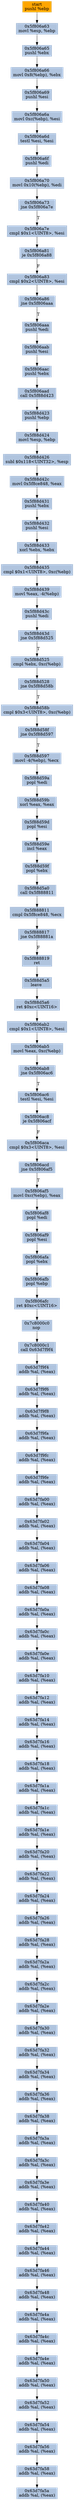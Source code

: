 digraph G {
node[shape=rectangle,style=filled,fillcolor=lightsteelblue,color=lightsteelblue]
bgcolor="transparent"
a0x5f806a61pushl_ebp[label="start\npushl %ebp",color="lightgrey",fillcolor="orange"];
a0x5f806a63movl_esp_ebp[label="0x5f806a63\nmovl %esp, %ebp"];
a0x5f806a65pushl_ebx[label="0x5f806a65\npushl %ebx"];
a0x5f806a66movl_0x8ebp__ebx[label="0x5f806a66\nmovl 0x8(%ebp), %ebx"];
a0x5f806a69pushl_esi[label="0x5f806a69\npushl %esi"];
a0x5f806a6amovl_0xcebp__esi[label="0x5f806a6a\nmovl 0xc(%ebp), %esi"];
a0x5f806a6dtestl_esi_esi[label="0x5f806a6d\ntestl %esi, %esi"];
a0x5f806a6fpushl_edi[label="0x5f806a6f\npushl %edi"];
a0x5f806a70movl_0x10ebp__edi[label="0x5f806a70\nmovl 0x10(%ebp), %edi"];
a0x5f806a73jne_0x5f806a7e[label="0x5f806a73\njne 0x5f806a7e"];
a0x5f806a7ecmpl_0x1UINT8_esi[label="0x5f806a7e\ncmpl $0x1<UINT8>, %esi"];
a0x5f806a81je_0x5f806a88[label="0x5f806a81\nje 0x5f806a88"];
a0x5f806a83cmpl_0x2UINT8_esi[label="0x5f806a83\ncmpl $0x2<UINT8>, %esi"];
a0x5f806a86jne_0x5f806aaa[label="0x5f806a86\njne 0x5f806aaa"];
a0x5f806aaapushl_edi[label="0x5f806aaa\npushl %edi"];
a0x5f806aabpushl_esi[label="0x5f806aab\npushl %esi"];
a0x5f806aacpushl_ebx[label="0x5f806aac\npushl %ebx"];
a0x5f806aadcall_0x5f88d423[label="0x5f806aad\ncall 0x5f88d423"];
a0x5f88d423pushl_ebp[label="0x5f88d423\npushl %ebp"];
a0x5f88d424movl_esp_ebp[label="0x5f88d424\nmovl %esp, %ebp"];
a0x5f88d426subl_0x118UINT32_esp[label="0x5f88d426\nsubl $0x118<UINT32>, %esp"];
a0x5f88d42cmovl_0x5f8ce848_eax[label="0x5f88d42c\nmovl 0x5f8ce848, %eax"];
a0x5f88d431pushl_ebx[label="0x5f88d431\npushl %ebx"];
a0x5f88d432pushl_esi[label="0x5f88d432\npushl %esi"];
a0x5f88d433xorl_ebx_ebx[label="0x5f88d433\nxorl %ebx, %ebx"];
a0x5f88d435cmpl_0x1UINT8_0xcebp_[label="0x5f88d435\ncmpl $0x1<UINT8>, 0xc(%ebp)"];
a0x5f88d439movl_eax__4ebp_[label="0x5f88d439\nmovl %eax, -4(%ebp)"];
a0x5f88d43cpushl_edi[label="0x5f88d43c\npushl %edi"];
a0x5f88d43djne_0x5f88d525[label="0x5f88d43d\njne 0x5f88d525"];
a0x5f88d525cmpl_ebx_0xcebp_[label="0x5f88d525\ncmpl %ebx, 0xc(%ebp)"];
a0x5f88d528jne_0x5f88d58b[label="0x5f88d528\njne 0x5f88d58b"];
a0x5f88d58bcmpl_0x3UINT8_0xcebp_[label="0x5f88d58b\ncmpl $0x3<UINT8>, 0xc(%ebp)"];
a0x5f88d58fjne_0x5f88d597[label="0x5f88d58f\njne 0x5f88d597"];
a0x5f88d597movl__4ebp__ecx[label="0x5f88d597\nmovl -4(%ebp), %ecx"];
a0x5f88d59apopl_edi[label="0x5f88d59a\npopl %edi"];
a0x5f88d59bxorl_eax_eax[label="0x5f88d59b\nxorl %eax, %eax"];
a0x5f88d59dpopl_esi[label="0x5f88d59d\npopl %esi"];
a0x5f88d59eincl_eax[label="0x5f88d59e\nincl %eax"];
a0x5f88d59fpopl_ebx[label="0x5f88d59f\npopl %ebx"];
a0x5f88d5a0call_0x5f888811[label="0x5f88d5a0\ncall 0x5f888811"];
a0x5f888811cmpl_0x5f8ce848_ecx[label="0x5f888811\ncmpl 0x5f8ce848, %ecx"];
a0x5f888817jne_0x5f88881a[label="0x5f888817\njne 0x5f88881a"];
a0x5f888819ret[label="0x5f888819\nret"];
a0x5f88d5a5leave_[label="0x5f88d5a5\nleave "];
a0x5f88d5a6ret_0xcUINT16[label="0x5f88d5a6\nret $0xc<UINT16>"];
a0x5f806ab2cmpl_0x1UINT8_esi[label="0x5f806ab2\ncmpl $0x1<UINT8>, %esi"];
a0x5f806ab5movl_eax_0xcebp_[label="0x5f806ab5\nmovl %eax, 0xc(%ebp)"];
a0x5f806ab8jne_0x5f806ac6[label="0x5f806ab8\njne 0x5f806ac6"];
a0x5f806ac6testl_esi_esi[label="0x5f806ac6\ntestl %esi, %esi"];
a0x5f806ac8je_0x5f806acf[label="0x5f806ac8\nje 0x5f806acf"];
a0x5f806acacmpl_0x3UINT8_esi[label="0x5f806aca\ncmpl $0x3<UINT8>, %esi"];
a0x5f806acdjne_0x5f806af5[label="0x5f806acd\njne 0x5f806af5"];
a0x5f806af5movl_0xcebp__eax[label="0x5f806af5\nmovl 0xc(%ebp), %eax"];
a0x5f806af8popl_edi[label="0x5f806af8\npopl %edi"];
a0x5f806af9popl_esi[label="0x5f806af9\npopl %esi"];
a0x5f806afapopl_ebx[label="0x5f806afa\npopl %ebx"];
a0x5f806afbpopl_ebp[label="0x5f806afb\npopl %ebp"];
a0x5f806afcret_0xcUINT16[label="0x5f806afc\nret $0xc<UINT16>"];
a0x7c8000c0nop_[label="0x7c8000c0\nnop "];
a0x7c8000c1call_0x63d7f9f4[label="0x7c8000c1\ncall 0x63d7f9f4"];
a0x63d7f9f4addb_al_eax_[label="0x63d7f9f4\naddb %al, (%eax)"];
a0x63d7f9f6addb_al_eax_[label="0x63d7f9f6\naddb %al, (%eax)"];
a0x63d7f9f8addb_al_eax_[label="0x63d7f9f8\naddb %al, (%eax)"];
a0x63d7f9faaddb_al_eax_[label="0x63d7f9fa\naddb %al, (%eax)"];
a0x63d7f9fcaddb_al_eax_[label="0x63d7f9fc\naddb %al, (%eax)"];
a0x63d7f9feaddb_al_eax_[label="0x63d7f9fe\naddb %al, (%eax)"];
a0x63d7fa00addb_al_eax_[label="0x63d7fa00\naddb %al, (%eax)"];
a0x63d7fa02addb_al_eax_[label="0x63d7fa02\naddb %al, (%eax)"];
a0x63d7fa04addb_al_eax_[label="0x63d7fa04\naddb %al, (%eax)"];
a0x63d7fa06addb_al_eax_[label="0x63d7fa06\naddb %al, (%eax)"];
a0x63d7fa08addb_al_eax_[label="0x63d7fa08\naddb %al, (%eax)"];
a0x63d7fa0aaddb_al_eax_[label="0x63d7fa0a\naddb %al, (%eax)"];
a0x63d7fa0caddb_al_eax_[label="0x63d7fa0c\naddb %al, (%eax)"];
a0x63d7fa0eaddb_al_eax_[label="0x63d7fa0e\naddb %al, (%eax)"];
a0x63d7fa10addb_al_eax_[label="0x63d7fa10\naddb %al, (%eax)"];
a0x63d7fa12addb_al_eax_[label="0x63d7fa12\naddb %al, (%eax)"];
a0x63d7fa14addb_al_eax_[label="0x63d7fa14\naddb %al, (%eax)"];
a0x63d7fa16addb_al_eax_[label="0x63d7fa16\naddb %al, (%eax)"];
a0x63d7fa18addb_al_eax_[label="0x63d7fa18\naddb %al, (%eax)"];
a0x63d7fa1aaddb_al_eax_[label="0x63d7fa1a\naddb %al, (%eax)"];
a0x63d7fa1caddb_al_eax_[label="0x63d7fa1c\naddb %al, (%eax)"];
a0x63d7fa1eaddb_al_eax_[label="0x63d7fa1e\naddb %al, (%eax)"];
a0x63d7fa20addb_al_eax_[label="0x63d7fa20\naddb %al, (%eax)"];
a0x63d7fa22addb_al_eax_[label="0x63d7fa22\naddb %al, (%eax)"];
a0x63d7fa24addb_al_eax_[label="0x63d7fa24\naddb %al, (%eax)"];
a0x63d7fa26addb_al_eax_[label="0x63d7fa26\naddb %al, (%eax)"];
a0x63d7fa28addb_al_eax_[label="0x63d7fa28\naddb %al, (%eax)"];
a0x63d7fa2aaddb_al_eax_[label="0x63d7fa2a\naddb %al, (%eax)"];
a0x63d7fa2caddb_al_eax_[label="0x63d7fa2c\naddb %al, (%eax)"];
a0x63d7fa2eaddb_al_eax_[label="0x63d7fa2e\naddb %al, (%eax)"];
a0x63d7fa30addb_al_eax_[label="0x63d7fa30\naddb %al, (%eax)"];
a0x63d7fa32addb_al_eax_[label="0x63d7fa32\naddb %al, (%eax)"];
a0x63d7fa34addb_al_eax_[label="0x63d7fa34\naddb %al, (%eax)"];
a0x63d7fa36addb_al_eax_[label="0x63d7fa36\naddb %al, (%eax)"];
a0x63d7fa38addb_al_eax_[label="0x63d7fa38\naddb %al, (%eax)"];
a0x63d7fa3aaddb_al_eax_[label="0x63d7fa3a\naddb %al, (%eax)"];
a0x63d7fa3caddb_al_eax_[label="0x63d7fa3c\naddb %al, (%eax)"];
a0x63d7fa3eaddb_al_eax_[label="0x63d7fa3e\naddb %al, (%eax)"];
a0x63d7fa40addb_al_eax_[label="0x63d7fa40\naddb %al, (%eax)"];
a0x63d7fa42addb_al_eax_[label="0x63d7fa42\naddb %al, (%eax)"];
a0x63d7fa44addb_al_eax_[label="0x63d7fa44\naddb %al, (%eax)"];
a0x63d7fa46addb_al_eax_[label="0x63d7fa46\naddb %al, (%eax)"];
a0x63d7fa48addb_al_eax_[label="0x63d7fa48\naddb %al, (%eax)"];
a0x63d7fa4aaddb_al_eax_[label="0x63d7fa4a\naddb %al, (%eax)"];
a0x63d7fa4caddb_al_eax_[label="0x63d7fa4c\naddb %al, (%eax)"];
a0x63d7fa4eaddb_al_eax_[label="0x63d7fa4e\naddb %al, (%eax)"];
a0x63d7fa50addb_al_eax_[label="0x63d7fa50\naddb %al, (%eax)"];
a0x63d7fa52addb_al_eax_[label="0x63d7fa52\naddb %al, (%eax)"];
a0x63d7fa54addb_al_eax_[label="0x63d7fa54\naddb %al, (%eax)"];
a0x63d7fa56addb_al_eax_[label="0x63d7fa56\naddb %al, (%eax)"];
a0x63d7fa58addb_al_eax_[label="0x63d7fa58\naddb %al, (%eax)"];
a0x63d7fa5aaddb_al_eax_[label="0x63d7fa5a\naddb %al, (%eax)"];
a0x5f806a61pushl_ebp -> a0x5f806a63movl_esp_ebp [color="#000000"];
a0x5f806a63movl_esp_ebp -> a0x5f806a65pushl_ebx [color="#000000"];
a0x5f806a65pushl_ebx -> a0x5f806a66movl_0x8ebp__ebx [color="#000000"];
a0x5f806a66movl_0x8ebp__ebx -> a0x5f806a69pushl_esi [color="#000000"];
a0x5f806a69pushl_esi -> a0x5f806a6amovl_0xcebp__esi [color="#000000"];
a0x5f806a6amovl_0xcebp__esi -> a0x5f806a6dtestl_esi_esi [color="#000000"];
a0x5f806a6dtestl_esi_esi -> a0x5f806a6fpushl_edi [color="#000000"];
a0x5f806a6fpushl_edi -> a0x5f806a70movl_0x10ebp__edi [color="#000000"];
a0x5f806a70movl_0x10ebp__edi -> a0x5f806a73jne_0x5f806a7e [color="#000000"];
a0x5f806a73jne_0x5f806a7e -> a0x5f806a7ecmpl_0x1UINT8_esi [color="#000000",label="T"];
a0x5f806a7ecmpl_0x1UINT8_esi -> a0x5f806a81je_0x5f806a88 [color="#000000"];
a0x5f806a81je_0x5f806a88 -> a0x5f806a83cmpl_0x2UINT8_esi [color="#000000",label="F"];
a0x5f806a83cmpl_0x2UINT8_esi -> a0x5f806a86jne_0x5f806aaa [color="#000000"];
a0x5f806a86jne_0x5f806aaa -> a0x5f806aaapushl_edi [color="#000000",label="T"];
a0x5f806aaapushl_edi -> a0x5f806aabpushl_esi [color="#000000"];
a0x5f806aabpushl_esi -> a0x5f806aacpushl_ebx [color="#000000"];
a0x5f806aacpushl_ebx -> a0x5f806aadcall_0x5f88d423 [color="#000000"];
a0x5f806aadcall_0x5f88d423 -> a0x5f88d423pushl_ebp [color="#000000"];
a0x5f88d423pushl_ebp -> a0x5f88d424movl_esp_ebp [color="#000000"];
a0x5f88d424movl_esp_ebp -> a0x5f88d426subl_0x118UINT32_esp [color="#000000"];
a0x5f88d426subl_0x118UINT32_esp -> a0x5f88d42cmovl_0x5f8ce848_eax [color="#000000"];
a0x5f88d42cmovl_0x5f8ce848_eax -> a0x5f88d431pushl_ebx [color="#000000"];
a0x5f88d431pushl_ebx -> a0x5f88d432pushl_esi [color="#000000"];
a0x5f88d432pushl_esi -> a0x5f88d433xorl_ebx_ebx [color="#000000"];
a0x5f88d433xorl_ebx_ebx -> a0x5f88d435cmpl_0x1UINT8_0xcebp_ [color="#000000"];
a0x5f88d435cmpl_0x1UINT8_0xcebp_ -> a0x5f88d439movl_eax__4ebp_ [color="#000000"];
a0x5f88d439movl_eax__4ebp_ -> a0x5f88d43cpushl_edi [color="#000000"];
a0x5f88d43cpushl_edi -> a0x5f88d43djne_0x5f88d525 [color="#000000"];
a0x5f88d43djne_0x5f88d525 -> a0x5f88d525cmpl_ebx_0xcebp_ [color="#000000",label="T"];
a0x5f88d525cmpl_ebx_0xcebp_ -> a0x5f88d528jne_0x5f88d58b [color="#000000"];
a0x5f88d528jne_0x5f88d58b -> a0x5f88d58bcmpl_0x3UINT8_0xcebp_ [color="#000000",label="T"];
a0x5f88d58bcmpl_0x3UINT8_0xcebp_ -> a0x5f88d58fjne_0x5f88d597 [color="#000000"];
a0x5f88d58fjne_0x5f88d597 -> a0x5f88d597movl__4ebp__ecx [color="#000000",label="T"];
a0x5f88d597movl__4ebp__ecx -> a0x5f88d59apopl_edi [color="#000000"];
a0x5f88d59apopl_edi -> a0x5f88d59bxorl_eax_eax [color="#000000"];
a0x5f88d59bxorl_eax_eax -> a0x5f88d59dpopl_esi [color="#000000"];
a0x5f88d59dpopl_esi -> a0x5f88d59eincl_eax [color="#000000"];
a0x5f88d59eincl_eax -> a0x5f88d59fpopl_ebx [color="#000000"];
a0x5f88d59fpopl_ebx -> a0x5f88d5a0call_0x5f888811 [color="#000000"];
a0x5f88d5a0call_0x5f888811 -> a0x5f888811cmpl_0x5f8ce848_ecx [color="#000000"];
a0x5f888811cmpl_0x5f8ce848_ecx -> a0x5f888817jne_0x5f88881a [color="#000000"];
a0x5f888817jne_0x5f88881a -> a0x5f888819ret [color="#000000",label="F"];
a0x5f888819ret -> a0x5f88d5a5leave_ [color="#000000"];
a0x5f88d5a5leave_ -> a0x5f88d5a6ret_0xcUINT16 [color="#000000"];
a0x5f88d5a6ret_0xcUINT16 -> a0x5f806ab2cmpl_0x1UINT8_esi [color="#000000"];
a0x5f806ab2cmpl_0x1UINT8_esi -> a0x5f806ab5movl_eax_0xcebp_ [color="#000000"];
a0x5f806ab5movl_eax_0xcebp_ -> a0x5f806ab8jne_0x5f806ac6 [color="#000000"];
a0x5f806ab8jne_0x5f806ac6 -> a0x5f806ac6testl_esi_esi [color="#000000",label="T"];
a0x5f806ac6testl_esi_esi -> a0x5f806ac8je_0x5f806acf [color="#000000"];
a0x5f806ac8je_0x5f806acf -> a0x5f806acacmpl_0x3UINT8_esi [color="#000000",label="F"];
a0x5f806acacmpl_0x3UINT8_esi -> a0x5f806acdjne_0x5f806af5 [color="#000000"];
a0x5f806acdjne_0x5f806af5 -> a0x5f806af5movl_0xcebp__eax [color="#000000",label="T"];
a0x5f806af5movl_0xcebp__eax -> a0x5f806af8popl_edi [color="#000000"];
a0x5f806af8popl_edi -> a0x5f806af9popl_esi [color="#000000"];
a0x5f806af9popl_esi -> a0x5f806afapopl_ebx [color="#000000"];
a0x5f806afapopl_ebx -> a0x5f806afbpopl_ebp [color="#000000"];
a0x5f806afbpopl_ebp -> a0x5f806afcret_0xcUINT16 [color="#000000"];
a0x5f806afcret_0xcUINT16 -> a0x7c8000c0nop_ [color="#000000"];
a0x7c8000c0nop_ -> a0x7c8000c1call_0x63d7f9f4 [color="#000000"];
a0x7c8000c1call_0x63d7f9f4 -> a0x63d7f9f4addb_al_eax_ [color="#000000"];
a0x63d7f9f4addb_al_eax_ -> a0x63d7f9f6addb_al_eax_ [color="#000000"];
a0x63d7f9f6addb_al_eax_ -> a0x63d7f9f8addb_al_eax_ [color="#000000"];
a0x63d7f9f8addb_al_eax_ -> a0x63d7f9faaddb_al_eax_ [color="#000000"];
a0x63d7f9faaddb_al_eax_ -> a0x63d7f9fcaddb_al_eax_ [color="#000000"];
a0x63d7f9fcaddb_al_eax_ -> a0x63d7f9feaddb_al_eax_ [color="#000000"];
a0x63d7f9feaddb_al_eax_ -> a0x63d7fa00addb_al_eax_ [color="#000000"];
a0x63d7fa00addb_al_eax_ -> a0x63d7fa02addb_al_eax_ [color="#000000"];
a0x63d7fa02addb_al_eax_ -> a0x63d7fa04addb_al_eax_ [color="#000000"];
a0x63d7fa04addb_al_eax_ -> a0x63d7fa06addb_al_eax_ [color="#000000"];
a0x63d7fa06addb_al_eax_ -> a0x63d7fa08addb_al_eax_ [color="#000000"];
a0x63d7fa08addb_al_eax_ -> a0x63d7fa0aaddb_al_eax_ [color="#000000"];
a0x63d7fa0aaddb_al_eax_ -> a0x63d7fa0caddb_al_eax_ [color="#000000"];
a0x63d7fa0caddb_al_eax_ -> a0x63d7fa0eaddb_al_eax_ [color="#000000"];
a0x63d7fa0eaddb_al_eax_ -> a0x63d7fa10addb_al_eax_ [color="#000000"];
a0x63d7fa10addb_al_eax_ -> a0x63d7fa12addb_al_eax_ [color="#000000"];
a0x63d7fa12addb_al_eax_ -> a0x63d7fa14addb_al_eax_ [color="#000000"];
a0x63d7fa14addb_al_eax_ -> a0x63d7fa16addb_al_eax_ [color="#000000"];
a0x63d7fa16addb_al_eax_ -> a0x63d7fa18addb_al_eax_ [color="#000000"];
a0x63d7fa18addb_al_eax_ -> a0x63d7fa1aaddb_al_eax_ [color="#000000"];
a0x63d7fa1aaddb_al_eax_ -> a0x63d7fa1caddb_al_eax_ [color="#000000"];
a0x63d7fa1caddb_al_eax_ -> a0x63d7fa1eaddb_al_eax_ [color="#000000"];
a0x63d7fa1eaddb_al_eax_ -> a0x63d7fa20addb_al_eax_ [color="#000000"];
a0x63d7fa20addb_al_eax_ -> a0x63d7fa22addb_al_eax_ [color="#000000"];
a0x63d7fa22addb_al_eax_ -> a0x63d7fa24addb_al_eax_ [color="#000000"];
a0x63d7fa24addb_al_eax_ -> a0x63d7fa26addb_al_eax_ [color="#000000"];
a0x63d7fa26addb_al_eax_ -> a0x63d7fa28addb_al_eax_ [color="#000000"];
a0x63d7fa28addb_al_eax_ -> a0x63d7fa2aaddb_al_eax_ [color="#000000"];
a0x63d7fa2aaddb_al_eax_ -> a0x63d7fa2caddb_al_eax_ [color="#000000"];
a0x63d7fa2caddb_al_eax_ -> a0x63d7fa2eaddb_al_eax_ [color="#000000"];
a0x63d7fa2eaddb_al_eax_ -> a0x63d7fa30addb_al_eax_ [color="#000000"];
a0x63d7fa30addb_al_eax_ -> a0x63d7fa32addb_al_eax_ [color="#000000"];
a0x63d7fa32addb_al_eax_ -> a0x63d7fa34addb_al_eax_ [color="#000000"];
a0x63d7fa34addb_al_eax_ -> a0x63d7fa36addb_al_eax_ [color="#000000"];
a0x63d7fa36addb_al_eax_ -> a0x63d7fa38addb_al_eax_ [color="#000000"];
a0x63d7fa38addb_al_eax_ -> a0x63d7fa3aaddb_al_eax_ [color="#000000"];
a0x63d7fa3aaddb_al_eax_ -> a0x63d7fa3caddb_al_eax_ [color="#000000"];
a0x63d7fa3caddb_al_eax_ -> a0x63d7fa3eaddb_al_eax_ [color="#000000"];
a0x63d7fa3eaddb_al_eax_ -> a0x63d7fa40addb_al_eax_ [color="#000000"];
a0x63d7fa40addb_al_eax_ -> a0x63d7fa42addb_al_eax_ [color="#000000"];
a0x63d7fa42addb_al_eax_ -> a0x63d7fa44addb_al_eax_ [color="#000000"];
a0x63d7fa44addb_al_eax_ -> a0x63d7fa46addb_al_eax_ [color="#000000"];
a0x63d7fa46addb_al_eax_ -> a0x63d7fa48addb_al_eax_ [color="#000000"];
a0x63d7fa48addb_al_eax_ -> a0x63d7fa4aaddb_al_eax_ [color="#000000"];
a0x63d7fa4aaddb_al_eax_ -> a0x63d7fa4caddb_al_eax_ [color="#000000"];
a0x63d7fa4caddb_al_eax_ -> a0x63d7fa4eaddb_al_eax_ [color="#000000"];
a0x63d7fa4eaddb_al_eax_ -> a0x63d7fa50addb_al_eax_ [color="#000000"];
a0x63d7fa50addb_al_eax_ -> a0x63d7fa52addb_al_eax_ [color="#000000"];
a0x63d7fa52addb_al_eax_ -> a0x63d7fa54addb_al_eax_ [color="#000000"];
a0x63d7fa54addb_al_eax_ -> a0x63d7fa56addb_al_eax_ [color="#000000"];
a0x63d7fa56addb_al_eax_ -> a0x63d7fa58addb_al_eax_ [color="#000000"];
a0x63d7fa58addb_al_eax_ -> a0x63d7fa5aaddb_al_eax_ [color="#000000"];
}
